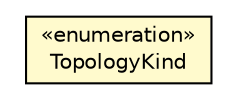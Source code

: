 #!/usr/local/bin/dot
#
# Class diagram 
# Generated by UMLGraph version R5_6 (http://www.umlgraph.org/)
#

digraph G {
	edge [fontname="Helvetica",fontsize=10,labelfontname="Helvetica",labelfontsize=10];
	node [fontname="Helvetica",fontsize=10,shape=plaintext];
	nodesep=0.25;
	ranksep=0.5;
	// eu.itesla_project.iidm.network.TopologyKind
	c10027 [label=<<table title="eu.itesla_project.iidm.network.TopologyKind" border="0" cellborder="1" cellspacing="0" cellpadding="2" port="p" bgcolor="lemonChiffon" href="./TopologyKind.html">
		<tr><td><table border="0" cellspacing="0" cellpadding="1">
<tr><td align="center" balign="center"> &#171;enumeration&#187; </td></tr>
<tr><td align="center" balign="center"> TopologyKind </td></tr>
		</table></td></tr>
		</table>>, URL="./TopologyKind.html", fontname="Helvetica", fontcolor="black", fontsize=10.0];
}

